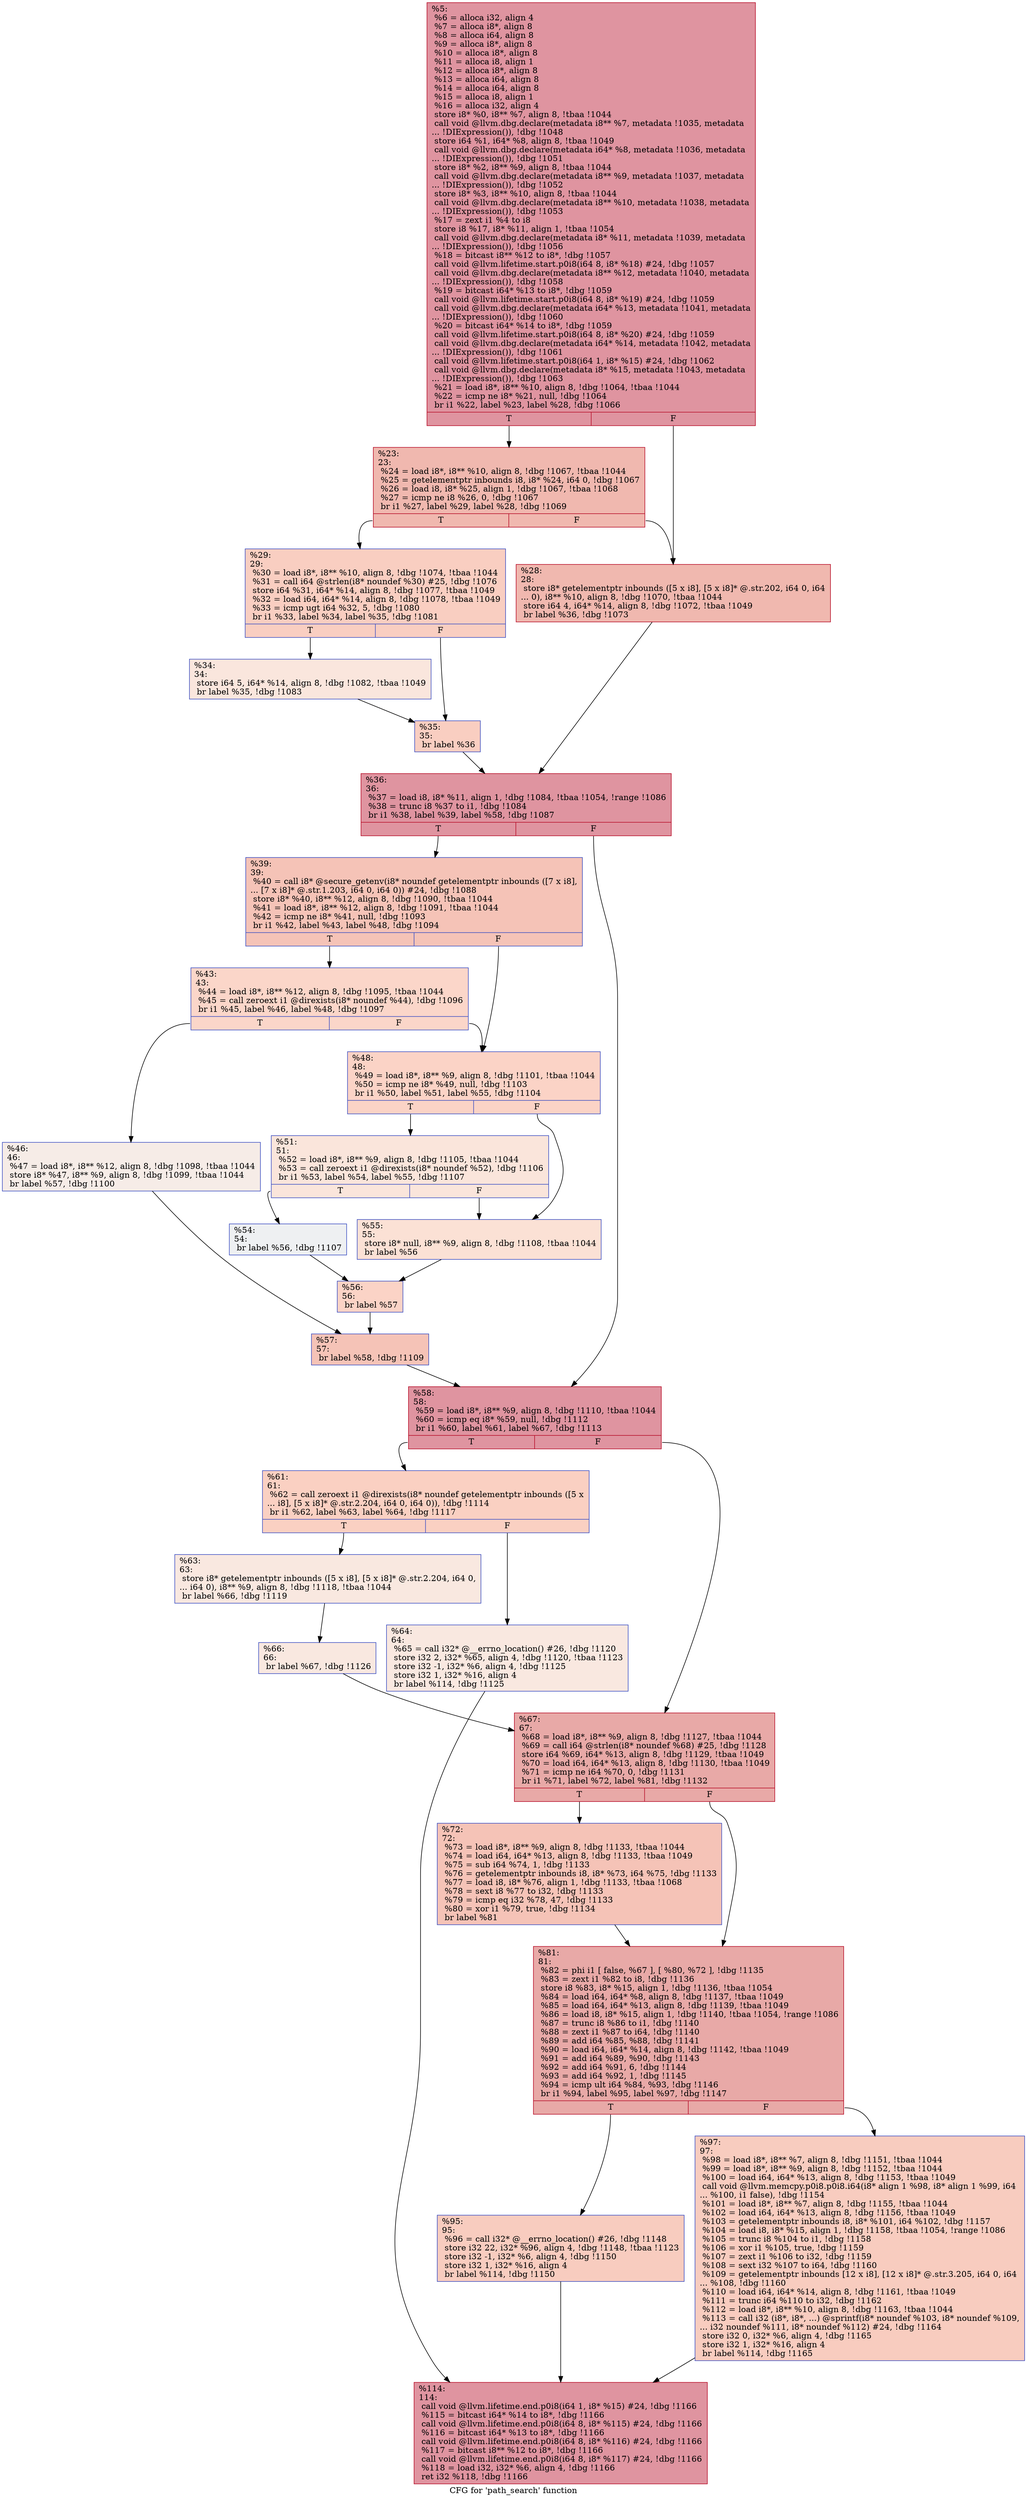 digraph "CFG for 'path_search' function" {
	label="CFG for 'path_search' function";

	Node0xd88f50 [shape=record,color="#b70d28ff", style=filled, fillcolor="#b70d2870",label="{%5:\l  %6 = alloca i32, align 4\l  %7 = alloca i8*, align 8\l  %8 = alloca i64, align 8\l  %9 = alloca i8*, align 8\l  %10 = alloca i8*, align 8\l  %11 = alloca i8, align 1\l  %12 = alloca i8*, align 8\l  %13 = alloca i64, align 8\l  %14 = alloca i64, align 8\l  %15 = alloca i8, align 1\l  %16 = alloca i32, align 4\l  store i8* %0, i8** %7, align 8, !tbaa !1044\l  call void @llvm.dbg.declare(metadata i8** %7, metadata !1035, metadata\l... !DIExpression()), !dbg !1048\l  store i64 %1, i64* %8, align 8, !tbaa !1049\l  call void @llvm.dbg.declare(metadata i64* %8, metadata !1036, metadata\l... !DIExpression()), !dbg !1051\l  store i8* %2, i8** %9, align 8, !tbaa !1044\l  call void @llvm.dbg.declare(metadata i8** %9, metadata !1037, metadata\l... !DIExpression()), !dbg !1052\l  store i8* %3, i8** %10, align 8, !tbaa !1044\l  call void @llvm.dbg.declare(metadata i8** %10, metadata !1038, metadata\l... !DIExpression()), !dbg !1053\l  %17 = zext i1 %4 to i8\l  store i8 %17, i8* %11, align 1, !tbaa !1054\l  call void @llvm.dbg.declare(metadata i8* %11, metadata !1039, metadata\l... !DIExpression()), !dbg !1056\l  %18 = bitcast i8** %12 to i8*, !dbg !1057\l  call void @llvm.lifetime.start.p0i8(i64 8, i8* %18) #24, !dbg !1057\l  call void @llvm.dbg.declare(metadata i8** %12, metadata !1040, metadata\l... !DIExpression()), !dbg !1058\l  %19 = bitcast i64* %13 to i8*, !dbg !1059\l  call void @llvm.lifetime.start.p0i8(i64 8, i8* %19) #24, !dbg !1059\l  call void @llvm.dbg.declare(metadata i64* %13, metadata !1041, metadata\l... !DIExpression()), !dbg !1060\l  %20 = bitcast i64* %14 to i8*, !dbg !1059\l  call void @llvm.lifetime.start.p0i8(i64 8, i8* %20) #24, !dbg !1059\l  call void @llvm.dbg.declare(metadata i64* %14, metadata !1042, metadata\l... !DIExpression()), !dbg !1061\l  call void @llvm.lifetime.start.p0i8(i64 1, i8* %15) #24, !dbg !1062\l  call void @llvm.dbg.declare(metadata i8* %15, metadata !1043, metadata\l... !DIExpression()), !dbg !1063\l  %21 = load i8*, i8** %10, align 8, !dbg !1064, !tbaa !1044\l  %22 = icmp ne i8* %21, null, !dbg !1064\l  br i1 %22, label %23, label %28, !dbg !1066\l|{<s0>T|<s1>F}}"];
	Node0xd88f50:s0 -> Node0xd89c50;
	Node0xd88f50:s1 -> Node0xd89ca0;
	Node0xd89c50 [shape=record,color="#b70d28ff", style=filled, fillcolor="#dc5d4a70",label="{%23:\l23:                                               \l  %24 = load i8*, i8** %10, align 8, !dbg !1067, !tbaa !1044\l  %25 = getelementptr inbounds i8, i8* %24, i64 0, !dbg !1067\l  %26 = load i8, i8* %25, align 1, !dbg !1067, !tbaa !1068\l  %27 = icmp ne i8 %26, 0, !dbg !1067\l  br i1 %27, label %29, label %28, !dbg !1069\l|{<s0>T|<s1>F}}"];
	Node0xd89c50:s0 -> Node0xd89cf0;
	Node0xd89c50:s1 -> Node0xd89ca0;
	Node0xd89ca0 [shape=record,color="#b70d28ff", style=filled, fillcolor="#dc5d4a70",label="{%28:\l28:                                               \l  store i8* getelementptr inbounds ([5 x i8], [5 x i8]* @.str.202, i64 0, i64\l... 0), i8** %10, align 8, !dbg !1070, !tbaa !1044\l  store i64 4, i64* %14, align 8, !dbg !1072, !tbaa !1049\l  br label %36, !dbg !1073\l}"];
	Node0xd89ca0 -> Node0xd89de0;
	Node0xd89cf0 [shape=record,color="#3d50c3ff", style=filled, fillcolor="#f2907270",label="{%29:\l29:                                               \l  %30 = load i8*, i8** %10, align 8, !dbg !1074, !tbaa !1044\l  %31 = call i64 @strlen(i8* noundef %30) #25, !dbg !1076\l  store i64 %31, i64* %14, align 8, !dbg !1077, !tbaa !1049\l  %32 = load i64, i64* %14, align 8, !dbg !1078, !tbaa !1049\l  %33 = icmp ugt i64 %32, 5, !dbg !1080\l  br i1 %33, label %34, label %35, !dbg !1081\l|{<s0>T|<s1>F}}"];
	Node0xd89cf0:s0 -> Node0xd89d40;
	Node0xd89cf0:s1 -> Node0xd89d90;
	Node0xd89d40 [shape=record,color="#3d50c3ff", style=filled, fillcolor="#f3c7b170",label="{%34:\l34:                                               \l  store i64 5, i64* %14, align 8, !dbg !1082, !tbaa !1049\l  br label %35, !dbg !1083\l}"];
	Node0xd89d40 -> Node0xd89d90;
	Node0xd89d90 [shape=record,color="#3d50c3ff", style=filled, fillcolor="#f2907270",label="{%35:\l35:                                               \l  br label %36\l}"];
	Node0xd89d90 -> Node0xd89de0;
	Node0xd89de0 [shape=record,color="#b70d28ff", style=filled, fillcolor="#b70d2870",label="{%36:\l36:                                               \l  %37 = load i8, i8* %11, align 1, !dbg !1084, !tbaa !1054, !range !1086\l  %38 = trunc i8 %37 to i1, !dbg !1084\l  br i1 %38, label %39, label %58, !dbg !1087\l|{<s0>T|<s1>F}}"];
	Node0xd89de0:s0 -> Node0xd89e30;
	Node0xd89de0:s1 -> Node0xd8a100;
	Node0xd89e30 [shape=record,color="#3d50c3ff", style=filled, fillcolor="#e8765c70",label="{%39:\l39:                                               \l  %40 = call i8* @secure_getenv(i8* noundef getelementptr inbounds ([7 x i8],\l... [7 x i8]* @.str.1.203, i64 0, i64 0)) #24, !dbg !1088\l  store i8* %40, i8** %12, align 8, !dbg !1090, !tbaa !1044\l  %41 = load i8*, i8** %12, align 8, !dbg !1091, !tbaa !1044\l  %42 = icmp ne i8* %41, null, !dbg !1093\l  br i1 %42, label %43, label %48, !dbg !1094\l|{<s0>T|<s1>F}}"];
	Node0xd89e30:s0 -> Node0xd89e80;
	Node0xd89e30:s1 -> Node0xd89f20;
	Node0xd89e80 [shape=record,color="#3d50c3ff", style=filled, fillcolor="#f6a38570",label="{%43:\l43:                                               \l  %44 = load i8*, i8** %12, align 8, !dbg !1095, !tbaa !1044\l  %45 = call zeroext i1 @direxists(i8* noundef %44), !dbg !1096\l  br i1 %45, label %46, label %48, !dbg !1097\l|{<s0>T|<s1>F}}"];
	Node0xd89e80:s0 -> Node0xd89ed0;
	Node0xd89e80:s1 -> Node0xd89f20;
	Node0xd89ed0 [shape=record,color="#3d50c3ff", style=filled, fillcolor="#ead5c970",label="{%46:\l46:                                               \l  %47 = load i8*, i8** %12, align 8, !dbg !1098, !tbaa !1044\l  store i8* %47, i8** %9, align 8, !dbg !1099, !tbaa !1044\l  br label %57, !dbg !1100\l}"];
	Node0xd89ed0 -> Node0xd8a0b0;
	Node0xd89f20 [shape=record,color="#3d50c3ff", style=filled, fillcolor="#f59c7d70",label="{%48:\l48:                                               \l  %49 = load i8*, i8** %9, align 8, !dbg !1101, !tbaa !1044\l  %50 = icmp ne i8* %49, null, !dbg !1103\l  br i1 %50, label %51, label %55, !dbg !1104\l|{<s0>T|<s1>F}}"];
	Node0xd89f20:s0 -> Node0xd89f70;
	Node0xd89f20:s1 -> Node0xd8a010;
	Node0xd89f70 [shape=record,color="#3d50c3ff", style=filled, fillcolor="#f4c5ad70",label="{%51:\l51:                                               \l  %52 = load i8*, i8** %9, align 8, !dbg !1105, !tbaa !1044\l  %53 = call zeroext i1 @direxists(i8* noundef %52), !dbg !1106\l  br i1 %53, label %54, label %55, !dbg !1107\l|{<s0>T|<s1>F}}"];
	Node0xd89f70:s0 -> Node0xd89fc0;
	Node0xd89f70:s1 -> Node0xd8a010;
	Node0xd89fc0 [shape=record,color="#3d50c3ff", style=filled, fillcolor="#d9dce170",label="{%54:\l54:                                               \l  br label %56, !dbg !1107\l}"];
	Node0xd89fc0 -> Node0xd8a060;
	Node0xd8a010 [shape=record,color="#3d50c3ff", style=filled, fillcolor="#f7bca170",label="{%55:\l55:                                               \l  store i8* null, i8** %9, align 8, !dbg !1108, !tbaa !1044\l  br label %56\l}"];
	Node0xd8a010 -> Node0xd8a060;
	Node0xd8a060 [shape=record,color="#3d50c3ff", style=filled, fillcolor="#f59c7d70",label="{%56:\l56:                                               \l  br label %57\l}"];
	Node0xd8a060 -> Node0xd8a0b0;
	Node0xd8a0b0 [shape=record,color="#3d50c3ff", style=filled, fillcolor="#e8765c70",label="{%57:\l57:                                               \l  br label %58, !dbg !1109\l}"];
	Node0xd8a0b0 -> Node0xd8a100;
	Node0xd8a100 [shape=record,color="#b70d28ff", style=filled, fillcolor="#b70d2870",label="{%58:\l58:                                               \l  %59 = load i8*, i8** %9, align 8, !dbg !1110, !tbaa !1044\l  %60 = icmp eq i8* %59, null, !dbg !1112\l  br i1 %60, label %61, label %67, !dbg !1113\l|{<s0>T|<s1>F}}"];
	Node0xd8a100:s0 -> Node0xd8a150;
	Node0xd8a100:s1 -> Node0xd8a290;
	Node0xd8a150 [shape=record,color="#3d50c3ff", style=filled, fillcolor="#f3947570",label="{%61:\l61:                                               \l  %62 = call zeroext i1 @direxists(i8* noundef getelementptr inbounds ([5 x\l... i8], [5 x i8]* @.str.2.204, i64 0, i64 0)), !dbg !1114\l  br i1 %62, label %63, label %64, !dbg !1117\l|{<s0>T|<s1>F}}"];
	Node0xd8a150:s0 -> Node0xd8a1a0;
	Node0xd8a150:s1 -> Node0xd8a1f0;
	Node0xd8a1a0 [shape=record,color="#3d50c3ff", style=filled, fillcolor="#f1ccb870",label="{%63:\l63:                                               \l  store i8* getelementptr inbounds ([5 x i8], [5 x i8]* @.str.2.204, i64 0,\l... i64 0), i8** %9, align 8, !dbg !1118, !tbaa !1044\l  br label %66, !dbg !1119\l}"];
	Node0xd8a1a0 -> Node0xd8a240;
	Node0xd8a1f0 [shape=record,color="#3d50c3ff", style=filled, fillcolor="#f1ccb870",label="{%64:\l64:                                               \l  %65 = call i32* @__errno_location() #26, !dbg !1120\l  store i32 2, i32* %65, align 4, !dbg !1120, !tbaa !1123\l  store i32 -1, i32* %6, align 4, !dbg !1125\l  store i32 1, i32* %16, align 4\l  br label %114, !dbg !1125\l}"];
	Node0xd8a1f0 -> Node0xd8a420;
	Node0xd8a240 [shape=record,color="#3d50c3ff", style=filled, fillcolor="#f1ccb870",label="{%66:\l66:                                               \l  br label %67, !dbg !1126\l}"];
	Node0xd8a240 -> Node0xd8a290;
	Node0xd8a290 [shape=record,color="#b70d28ff", style=filled, fillcolor="#ca3b3770",label="{%67:\l67:                                               \l  %68 = load i8*, i8** %9, align 8, !dbg !1127, !tbaa !1044\l  %69 = call i64 @strlen(i8* noundef %68) #25, !dbg !1128\l  store i64 %69, i64* %13, align 8, !dbg !1129, !tbaa !1049\l  %70 = load i64, i64* %13, align 8, !dbg !1130, !tbaa !1049\l  %71 = icmp ne i64 %70, 0, !dbg !1131\l  br i1 %71, label %72, label %81, !dbg !1132\l|{<s0>T|<s1>F}}"];
	Node0xd8a290:s0 -> Node0xd8a2e0;
	Node0xd8a290:s1 -> Node0xd8a330;
	Node0xd8a2e0 [shape=record,color="#3d50c3ff", style=filled, fillcolor="#e8765c70",label="{%72:\l72:                                               \l  %73 = load i8*, i8** %9, align 8, !dbg !1133, !tbaa !1044\l  %74 = load i64, i64* %13, align 8, !dbg !1133, !tbaa !1049\l  %75 = sub i64 %74, 1, !dbg !1133\l  %76 = getelementptr inbounds i8, i8* %73, i64 %75, !dbg !1133\l  %77 = load i8, i8* %76, align 1, !dbg !1133, !tbaa !1068\l  %78 = sext i8 %77 to i32, !dbg !1133\l  %79 = icmp eq i32 %78, 47, !dbg !1133\l  %80 = xor i1 %79, true, !dbg !1134\l  br label %81\l}"];
	Node0xd8a2e0 -> Node0xd8a330;
	Node0xd8a330 [shape=record,color="#b70d28ff", style=filled, fillcolor="#ca3b3770",label="{%81:\l81:                                               \l  %82 = phi i1 [ false, %67 ], [ %80, %72 ], !dbg !1135\l  %83 = zext i1 %82 to i8, !dbg !1136\l  store i8 %83, i8* %15, align 1, !dbg !1136, !tbaa !1054\l  %84 = load i64, i64* %8, align 8, !dbg !1137, !tbaa !1049\l  %85 = load i64, i64* %13, align 8, !dbg !1139, !tbaa !1049\l  %86 = load i8, i8* %15, align 1, !dbg !1140, !tbaa !1054, !range !1086\l  %87 = trunc i8 %86 to i1, !dbg !1140\l  %88 = zext i1 %87 to i64, !dbg !1140\l  %89 = add i64 %85, %88, !dbg !1141\l  %90 = load i64, i64* %14, align 8, !dbg !1142, !tbaa !1049\l  %91 = add i64 %89, %90, !dbg !1143\l  %92 = add i64 %91, 6, !dbg !1144\l  %93 = add i64 %92, 1, !dbg !1145\l  %94 = icmp ult i64 %84, %93, !dbg !1146\l  br i1 %94, label %95, label %97, !dbg !1147\l|{<s0>T|<s1>F}}"];
	Node0xd8a330:s0 -> Node0xd8a380;
	Node0xd8a330:s1 -> Node0xd8a3d0;
	Node0xd8a380 [shape=record,color="#3d50c3ff", style=filled, fillcolor="#f08b6e70",label="{%95:\l95:                                               \l  %96 = call i32* @__errno_location() #26, !dbg !1148\l  store i32 22, i32* %96, align 4, !dbg !1148, !tbaa !1123\l  store i32 -1, i32* %6, align 4, !dbg !1150\l  store i32 1, i32* %16, align 4\l  br label %114, !dbg !1150\l}"];
	Node0xd8a380 -> Node0xd8a420;
	Node0xd8a3d0 [shape=record,color="#3d50c3ff", style=filled, fillcolor="#f08b6e70",label="{%97:\l97:                                               \l  %98 = load i8*, i8** %7, align 8, !dbg !1151, !tbaa !1044\l  %99 = load i8*, i8** %9, align 8, !dbg !1152, !tbaa !1044\l  %100 = load i64, i64* %13, align 8, !dbg !1153, !tbaa !1049\l  call void @llvm.memcpy.p0i8.p0i8.i64(i8* align 1 %98, i8* align 1 %99, i64\l... %100, i1 false), !dbg !1154\l  %101 = load i8*, i8** %7, align 8, !dbg !1155, !tbaa !1044\l  %102 = load i64, i64* %13, align 8, !dbg !1156, !tbaa !1049\l  %103 = getelementptr inbounds i8, i8* %101, i64 %102, !dbg !1157\l  %104 = load i8, i8* %15, align 1, !dbg !1158, !tbaa !1054, !range !1086\l  %105 = trunc i8 %104 to i1, !dbg !1158\l  %106 = xor i1 %105, true, !dbg !1159\l  %107 = zext i1 %106 to i32, !dbg !1159\l  %108 = sext i32 %107 to i64, !dbg !1160\l  %109 = getelementptr inbounds [12 x i8], [12 x i8]* @.str.3.205, i64 0, i64\l... %108, !dbg !1160\l  %110 = load i64, i64* %14, align 8, !dbg !1161, !tbaa !1049\l  %111 = trunc i64 %110 to i32, !dbg !1162\l  %112 = load i8*, i8** %10, align 8, !dbg !1163, !tbaa !1044\l  %113 = call i32 (i8*, i8*, ...) @sprintf(i8* noundef %103, i8* noundef %109,\l... i32 noundef %111, i8* noundef %112) #24, !dbg !1164\l  store i32 0, i32* %6, align 4, !dbg !1165\l  store i32 1, i32* %16, align 4\l  br label %114, !dbg !1165\l}"];
	Node0xd8a3d0 -> Node0xd8a420;
	Node0xd8a420 [shape=record,color="#b70d28ff", style=filled, fillcolor="#b70d2870",label="{%114:\l114:                                              \l  call void @llvm.lifetime.end.p0i8(i64 1, i8* %15) #24, !dbg !1166\l  %115 = bitcast i64* %14 to i8*, !dbg !1166\l  call void @llvm.lifetime.end.p0i8(i64 8, i8* %115) #24, !dbg !1166\l  %116 = bitcast i64* %13 to i8*, !dbg !1166\l  call void @llvm.lifetime.end.p0i8(i64 8, i8* %116) #24, !dbg !1166\l  %117 = bitcast i8** %12 to i8*, !dbg !1166\l  call void @llvm.lifetime.end.p0i8(i64 8, i8* %117) #24, !dbg !1166\l  %118 = load i32, i32* %6, align 4, !dbg !1166\l  ret i32 %118, !dbg !1166\l}"];
}
